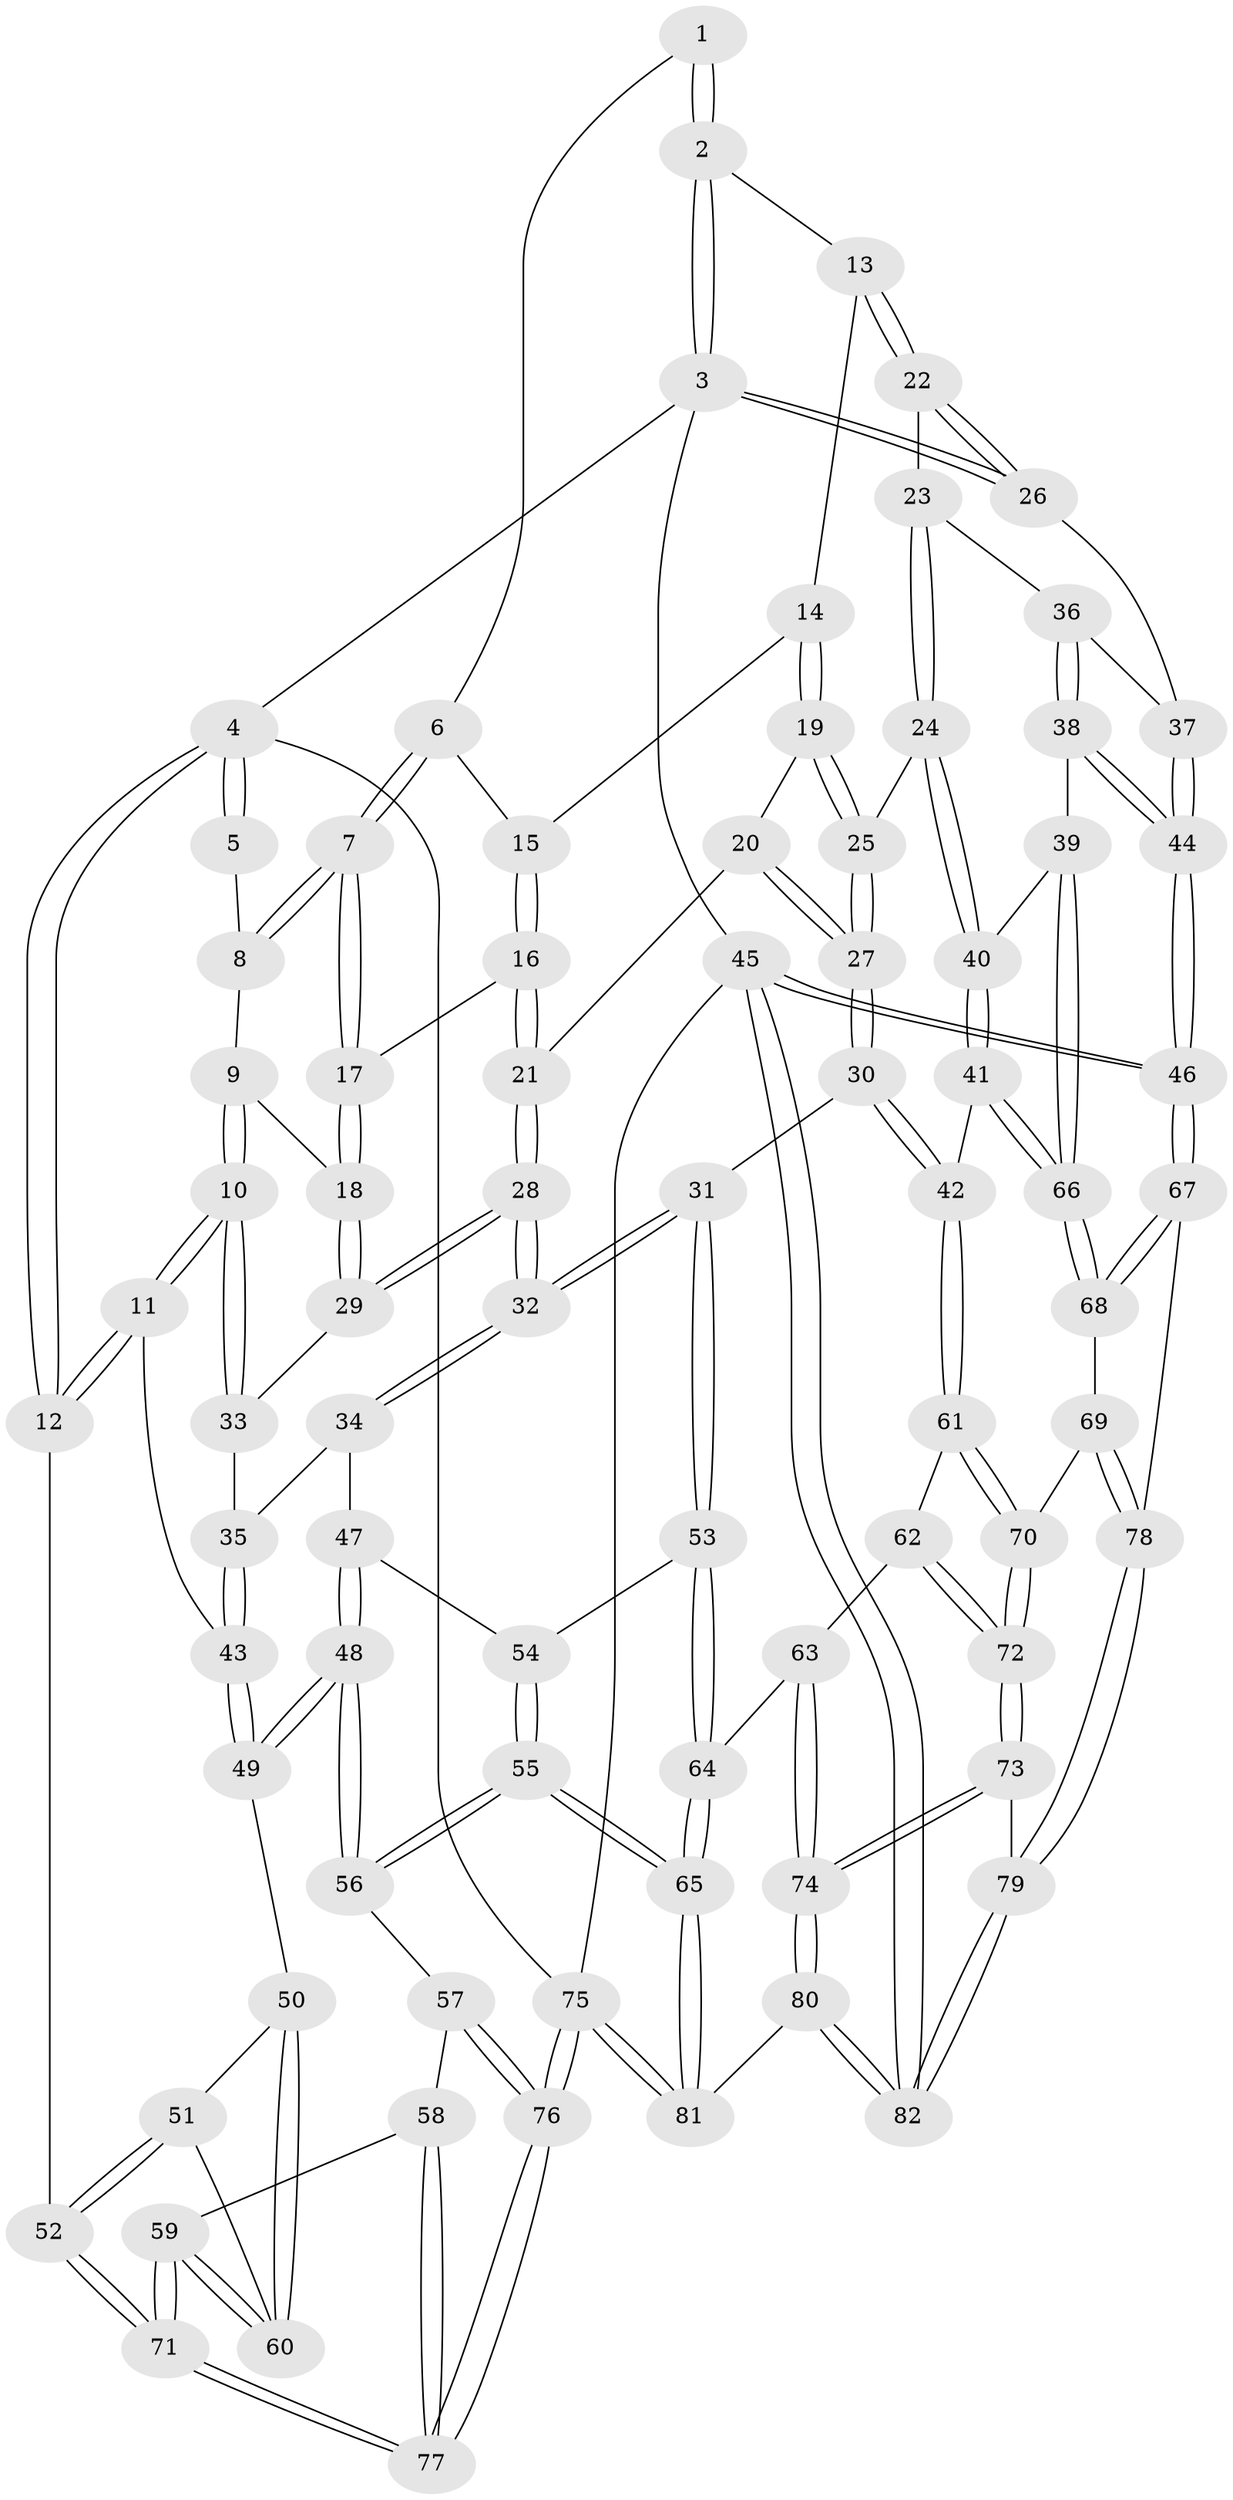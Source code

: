 // coarse degree distribution, {3: 0.041666666666666664, 6: 0.125, 5: 0.2916666666666667, 4: 0.5416666666666666}
// Generated by graph-tools (version 1.1) at 2025/52/02/27/25 19:52:39]
// undirected, 82 vertices, 202 edges
graph export_dot {
graph [start="1"]
  node [color=gray90,style=filled];
  1 [pos="+0.5960067008627339+0"];
  2 [pos="+0.87763767356468+0"];
  3 [pos="+1+0"];
  4 [pos="+0+0"];
  5 [pos="+0.22820931919455253+0"];
  6 [pos="+0.513767187435631+0.008504727424878731"];
  7 [pos="+0.4188155852440388+0.11426802551745477"];
  8 [pos="+0.23105432053652536+0"];
  9 [pos="+0.20257971859323018+0.07610230387277897"];
  10 [pos="+0+0.2420338465540479"];
  11 [pos="+0+0.24583926223233807"];
  12 [pos="+0+0.2421084381364143"];
  13 [pos="+0.7914579348945311+0.01186089469517924"];
  14 [pos="+0.7445513543520534+0.06198076008597881"];
  15 [pos="+0.5751116099674684+0.11613945139953809"];
  16 [pos="+0.5280149612822947+0.1908801608593341"];
  17 [pos="+0.4149507074911613+0.13216474847530565"];
  18 [pos="+0.3050823882753818+0.20320704462697722"];
  19 [pos="+0.7154789376129869+0.12190499696088967"];
  20 [pos="+0.6531316329348968+0.20259411586823245"];
  21 [pos="+0.5350535787340149+0.20391674413622662"];
  22 [pos="+0.8449381906742807+0.2062197558431823"];
  23 [pos="+0.8584241515827087+0.2765025467223704"];
  24 [pos="+0.8571757628274796+0.2788922107583394"];
  25 [pos="+0.7428574267808495+0.29105519676044905"];
  26 [pos="+1+0.04994916123039298"];
  27 [pos="+0.6821591798904676+0.31826588410631906"];
  28 [pos="+0.5264463893526385+0.337423777436594"];
  29 [pos="+0.3014702802679351+0.2260722220109835"];
  30 [pos="+0.5937737969852441+0.4483862842189088"];
  31 [pos="+0.5669165330342651+0.44014451599411974"];
  32 [pos="+0.5661182737223088+0.43949110222105364"];
  33 [pos="+0.28960510318610244+0.24729186885837137"];
  34 [pos="+0.3710911292558148+0.4275736548261159"];
  35 [pos="+0.27459434739560223+0.3448917949521491"];
  36 [pos="+0.9115667508562042+0.26617998011007676"];
  37 [pos="+1+0.11976015373634283"];
  38 [pos="+1+0.4860054885250279"];
  39 [pos="+1+0.48814715897443633"];
  40 [pos="+0.8712691144966005+0.38580539639621086"];
  41 [pos="+0.7052136522523974+0.5407786047167036"];
  42 [pos="+0.6853553722179472+0.5404486777503119"];
  43 [pos="+0.15151643007774762+0.4344520898215254"];
  44 [pos="+1+0.48603192587205885"];
  45 [pos="+1+1"];
  46 [pos="+1+0.7508035542517048"];
  47 [pos="+0.31485843774072203+0.5503729476292472"];
  48 [pos="+0.2449845006203046+0.576963196918944"];
  49 [pos="+0.16121046718830068+0.5134658794619404"];
  50 [pos="+0.1455365883711535+0.527681205181788"];
  51 [pos="+0+0.582387730041641"];
  52 [pos="+0+0.5691913777882476"];
  53 [pos="+0.42729915457270984+0.5948019165325431"];
  54 [pos="+0.36486333971504653+0.5745678124161697"];
  55 [pos="+0.29101635394657+0.8476408294310098"];
  56 [pos="+0.2642727730008173+0.8193330093056561"];
  57 [pos="+0.1429432355633442+0.7753680201509396"];
  58 [pos="+0.1256196775387114+0.7654433556520288"];
  59 [pos="+0.10182214534803173+0.7280255256065656"];
  60 [pos="+0.09622671594424746+0.6925876741532858"];
  61 [pos="+0.6481545852245684+0.6332332157569542"];
  62 [pos="+0.5958632393366942+0.688813499299032"];
  63 [pos="+0.5540051215566374+0.7165090914635974"];
  64 [pos="+0.43734655511445336+0.7478618866880998"];
  65 [pos="+0.3143637154120514+0.8741464524267948"];
  66 [pos="+0.8480711247243073+0.6201518448949516"];
  67 [pos="+0.9751069472457146+0.76962694496848"];
  68 [pos="+0.8651227298554407+0.6744731455245442"];
  69 [pos="+0.8040498438387913+0.7745103291923174"];
  70 [pos="+0.7383081479664567+0.7947024032854739"];
  71 [pos="+0+0.6284226498252404"];
  72 [pos="+0.6930466231106155+0.893811254128162"];
  73 [pos="+0.6882644556809572+0.9173702729426295"];
  74 [pos="+0.6404779233148798+0.963489850258165"];
  75 [pos="+0+1"];
  76 [pos="+0+1"];
  77 [pos="+0+0.929214634111844"];
  78 [pos="+0.8863097564232901+0.8952432616014648"];
  79 [pos="+0.8830047184733903+0.9107088380700641"];
  80 [pos="+0.5208915392023862+1"];
  81 [pos="+0.3468918926038888+1"];
  82 [pos="+1+1"];
  1 -- 2;
  1 -- 2;
  1 -- 6;
  2 -- 3;
  2 -- 3;
  2 -- 13;
  3 -- 4;
  3 -- 26;
  3 -- 26;
  3 -- 45;
  4 -- 5;
  4 -- 5;
  4 -- 12;
  4 -- 12;
  4 -- 75;
  5 -- 8;
  6 -- 7;
  6 -- 7;
  6 -- 15;
  7 -- 8;
  7 -- 8;
  7 -- 17;
  7 -- 17;
  8 -- 9;
  9 -- 10;
  9 -- 10;
  9 -- 18;
  10 -- 11;
  10 -- 11;
  10 -- 33;
  10 -- 33;
  11 -- 12;
  11 -- 12;
  11 -- 43;
  12 -- 52;
  13 -- 14;
  13 -- 22;
  13 -- 22;
  14 -- 15;
  14 -- 19;
  14 -- 19;
  15 -- 16;
  15 -- 16;
  16 -- 17;
  16 -- 21;
  16 -- 21;
  17 -- 18;
  17 -- 18;
  18 -- 29;
  18 -- 29;
  19 -- 20;
  19 -- 25;
  19 -- 25;
  20 -- 21;
  20 -- 27;
  20 -- 27;
  21 -- 28;
  21 -- 28;
  22 -- 23;
  22 -- 26;
  22 -- 26;
  23 -- 24;
  23 -- 24;
  23 -- 36;
  24 -- 25;
  24 -- 40;
  24 -- 40;
  25 -- 27;
  25 -- 27;
  26 -- 37;
  27 -- 30;
  27 -- 30;
  28 -- 29;
  28 -- 29;
  28 -- 32;
  28 -- 32;
  29 -- 33;
  30 -- 31;
  30 -- 42;
  30 -- 42;
  31 -- 32;
  31 -- 32;
  31 -- 53;
  31 -- 53;
  32 -- 34;
  32 -- 34;
  33 -- 35;
  34 -- 35;
  34 -- 47;
  35 -- 43;
  35 -- 43;
  36 -- 37;
  36 -- 38;
  36 -- 38;
  37 -- 44;
  37 -- 44;
  38 -- 39;
  38 -- 44;
  38 -- 44;
  39 -- 40;
  39 -- 66;
  39 -- 66;
  40 -- 41;
  40 -- 41;
  41 -- 42;
  41 -- 66;
  41 -- 66;
  42 -- 61;
  42 -- 61;
  43 -- 49;
  43 -- 49;
  44 -- 46;
  44 -- 46;
  45 -- 46;
  45 -- 46;
  45 -- 82;
  45 -- 82;
  45 -- 75;
  46 -- 67;
  46 -- 67;
  47 -- 48;
  47 -- 48;
  47 -- 54;
  48 -- 49;
  48 -- 49;
  48 -- 56;
  48 -- 56;
  49 -- 50;
  50 -- 51;
  50 -- 60;
  50 -- 60;
  51 -- 52;
  51 -- 52;
  51 -- 60;
  52 -- 71;
  52 -- 71;
  53 -- 54;
  53 -- 64;
  53 -- 64;
  54 -- 55;
  54 -- 55;
  55 -- 56;
  55 -- 56;
  55 -- 65;
  55 -- 65;
  56 -- 57;
  57 -- 58;
  57 -- 76;
  57 -- 76;
  58 -- 59;
  58 -- 77;
  58 -- 77;
  59 -- 60;
  59 -- 60;
  59 -- 71;
  59 -- 71;
  61 -- 62;
  61 -- 70;
  61 -- 70;
  62 -- 63;
  62 -- 72;
  62 -- 72;
  63 -- 64;
  63 -- 74;
  63 -- 74;
  64 -- 65;
  64 -- 65;
  65 -- 81;
  65 -- 81;
  66 -- 68;
  66 -- 68;
  67 -- 68;
  67 -- 68;
  67 -- 78;
  68 -- 69;
  69 -- 70;
  69 -- 78;
  69 -- 78;
  70 -- 72;
  70 -- 72;
  71 -- 77;
  71 -- 77;
  72 -- 73;
  72 -- 73;
  73 -- 74;
  73 -- 74;
  73 -- 79;
  74 -- 80;
  74 -- 80;
  75 -- 76;
  75 -- 76;
  75 -- 81;
  75 -- 81;
  76 -- 77;
  76 -- 77;
  78 -- 79;
  78 -- 79;
  79 -- 82;
  79 -- 82;
  80 -- 81;
  80 -- 82;
  80 -- 82;
}
